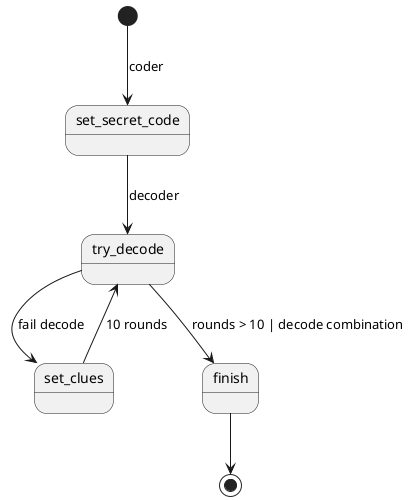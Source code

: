 @startuml

[*] --> set_secret_code : coder
set_secret_code--> try_decode :decoder
try_decode--> set_clues :fail decode
set_clues--> try_decode : 10 rounds

try_decode-->finish : rounds > 10 | decode combination
finish-->[*]

@enduml
